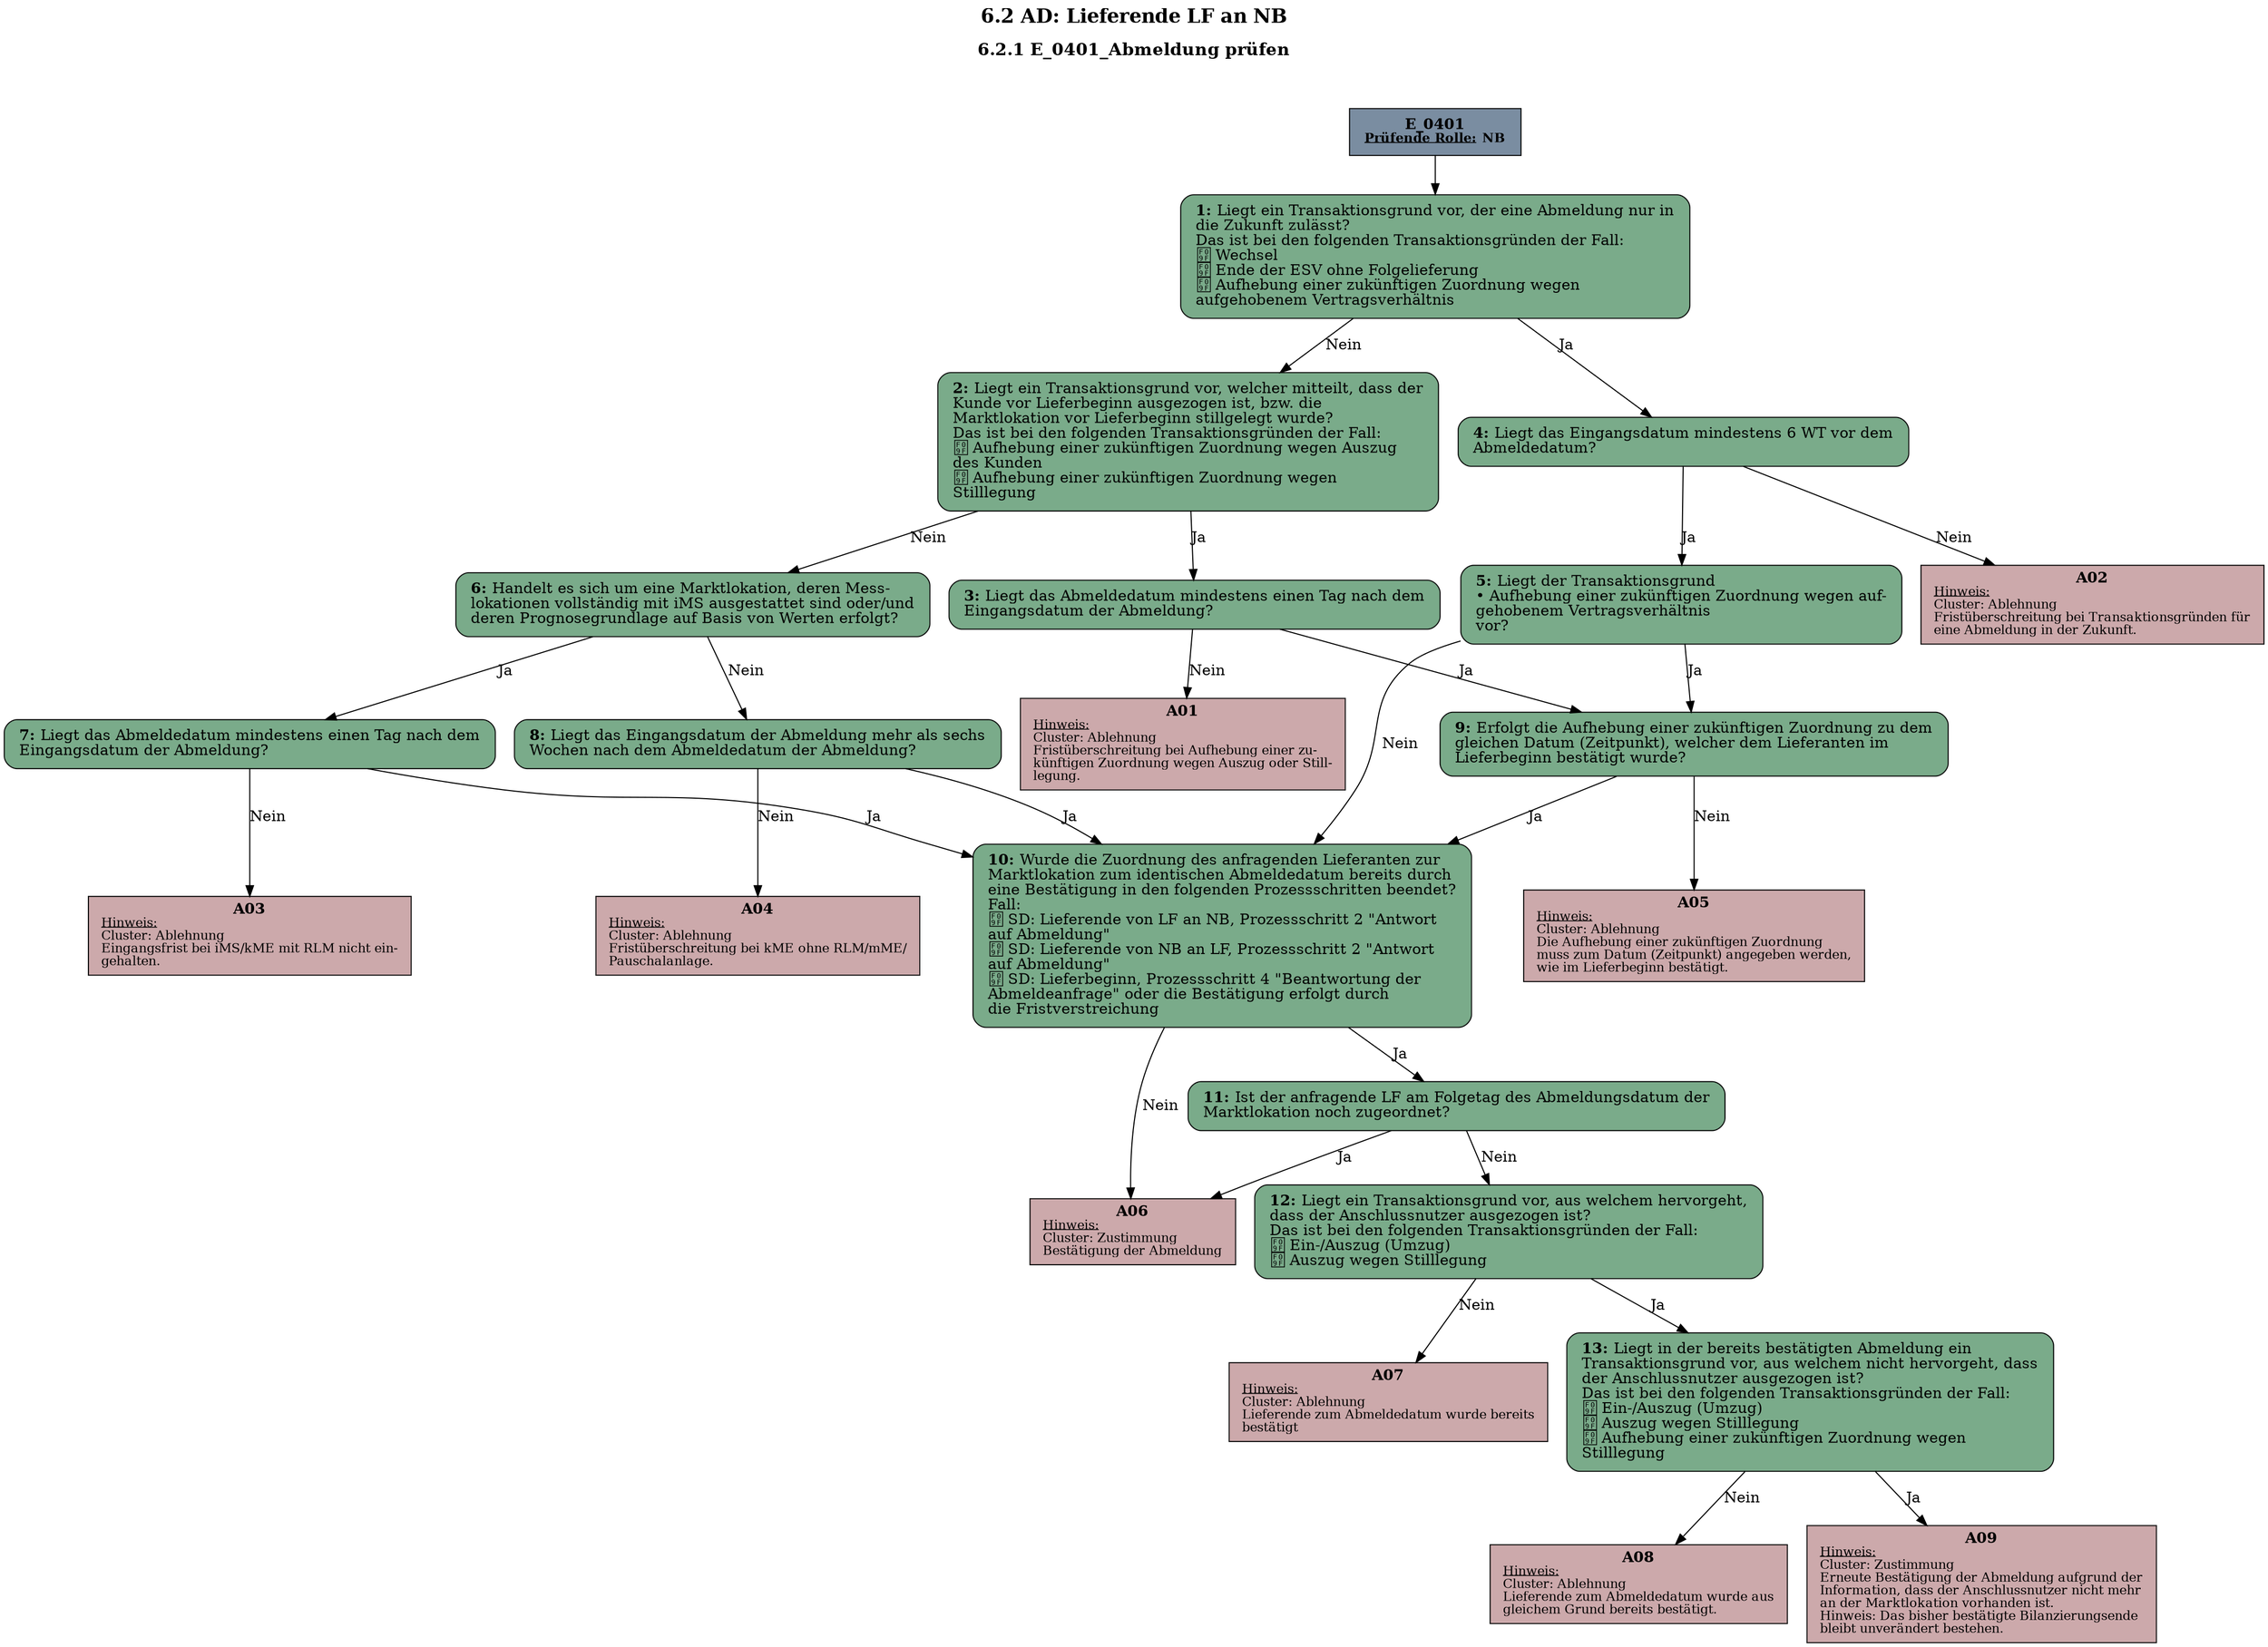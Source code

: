 digraph D {
    labelloc="t";
    label=<<B><FONT POINT-SIZE="18">6.2 AD: Lieferende LF an NB</FONT></B><BR/><BR/><B><FONT POINT-SIZE="16">6.2.1 E_0401_Abmeldung prüfen</FONT></B><BR/><BR/><BR/><BR/>>;
    "Start" [margin="0.2,0.12", shape=box, style=filled, fillcolor="#7a8da1", label=<<B>E_0401</B><BR align="center"/><FONT point-size="12"><B><U>Prüfende Rolle:</U> NB</B></FONT><BR align="center"/>>];
    "1" [margin="0.2,0.12", shape=box, style="filled,rounded", fillcolor="#7aab8a", label=<<B>1: </B>Liegt ein Transaktionsgrund vor, der eine Abmeldung nur in<BR align="left"/>die Zukunft zulässt?<BR align="left"/>Das ist bei den folgenden Transaktionsgründen der Fall:<BR align="left"/> Wechsel<BR align="left"/> Ende der ESV ohne Folgelieferung<BR align="left"/> Aufhebung einer zukünftigen Zuordnung wegen<BR align="left"/>aufgehobenem Vertragsverhältnis<BR align="left"/>>];
    "2" [margin="0.2,0.12", shape=box, style="filled,rounded", fillcolor="#7aab8a", label=<<B>2: </B>Liegt ein Transaktionsgrund vor, welcher mitteilt, dass der<BR align="left"/>Kunde vor Lieferbeginn ausgezogen ist, bzw. die<BR align="left"/>Marktlokation vor Lieferbeginn stillgelegt wurde?<BR align="left"/>Das ist bei den folgenden Transaktionsgründen der Fall:<BR align="left"/> Aufhebung einer zukünftigen Zuordnung wegen Auszug<BR align="left"/>des Kunden<BR align="left"/> Aufhebung einer zukünftigen Zuordnung wegen<BR align="left"/>Stilllegung<BR align="left"/>>];
    "3" [margin="0.2,0.12", shape=box, style="filled,rounded", fillcolor="#7aab8a", label=<<B>3: </B>Liegt das Abmeldedatum mindestens einen Tag nach dem<BR align="left"/>Eingangsdatum der Abmeldung?<BR align="left"/>>];
    "A01" [margin="0.17,0.08", shape=box, style=filled, fillcolor="#cca9ab", label=<<B>A01</B><BR align="center"/><FONT point-size="12"><U>Hinweis:</U><BR align="left"/>Cluster: Ablehnung<BR align="left"/>Fristüberschreitung bei Aufhebung einer zu-<BR align="left"/>künftigen Zuordnung wegen Auszug oder Still-<BR align="left"/>legung.<BR align="left"/></FONT>>];
    "4" [margin="0.2,0.12", shape=box, style="filled,rounded", fillcolor="#7aab8a", label=<<B>4: </B>Liegt das Eingangsdatum mindestens 6 WT vor dem<BR align="left"/>Abmeldedatum?<BR align="left"/>>];
    "A02" [margin="0.17,0.08", shape=box, style=filled, fillcolor="#cca9ab", label=<<B>A02</B><BR align="center"/><FONT point-size="12"><U>Hinweis:</U><BR align="left"/>Cluster: Ablehnung<BR align="left"/>Fristüberschreitung bei Transaktionsgründen für<BR align="left"/>eine Abmeldung in der Zukunft.<BR align="left"/></FONT>>];
    "5" [margin="0.2,0.12", shape=box, style="filled,rounded", fillcolor="#7aab8a", label=<<B>5: </B>Liegt der Transaktionsgrund<BR align="left"/>• Aufhebung einer zukünftigen Zuordnung wegen auf-<BR align="left"/>gehobenem Vertragsverhältnis<BR align="left"/>vor?<BR align="left"/>>];
    "6" [margin="0.2,0.12", shape=box, style="filled,rounded", fillcolor="#7aab8a", label=<<B>6: </B>Handelt es sich um eine Marktlokation, deren Mess-<BR align="left"/>lokationen vollständig mit iMS ausgestattet sind oder/und<BR align="left"/>deren Prognosegrundlage auf Basis von Werten erfolgt?<BR align="left"/>>];
    "7" [margin="0.2,0.12", shape=box, style="filled,rounded", fillcolor="#7aab8a", label=<<B>7: </B>Liegt das Abmeldedatum mindestens einen Tag nach dem<BR align="left"/>Eingangsdatum der Abmeldung?<BR align="left"/>>];
    "A03" [margin="0.17,0.08", shape=box, style=filled, fillcolor="#cca9ab", label=<<B>A03</B><BR align="center"/><FONT point-size="12"><U>Hinweis:</U><BR align="left"/>Cluster: Ablehnung<BR align="left"/>Eingangsfrist bei iMS/kME mit RLM nicht ein-<BR align="left"/>gehalten.<BR align="left"/></FONT>>];
    "8" [margin="0.2,0.12", shape=box, style="filled,rounded", fillcolor="#7aab8a", label=<<B>8: </B>Liegt das Eingangsdatum der Abmeldung mehr als sechs<BR align="left"/>Wochen nach dem Abmeldedatum der Abmeldung?<BR align="left"/>>];
    "A04" [margin="0.17,0.08", shape=box, style=filled, fillcolor="#cca9ab", label=<<B>A04</B><BR align="center"/><FONT point-size="12"><U>Hinweis:</U><BR align="left"/>Cluster: Ablehnung<BR align="left"/>Fristüberschreitung bei kME ohne RLM/mME/<BR align="left"/>Pauschalanlage.<BR align="left"/></FONT>>];
    "9" [margin="0.2,0.12", shape=box, style="filled,rounded", fillcolor="#7aab8a", label=<<B>9: </B>Erfolgt die Aufhebung einer zukünftigen Zuordnung zu dem<BR align="left"/>gleichen Datum (Zeitpunkt), welcher dem Lieferanten im<BR align="left"/>Lieferbeginn bestätigt wurde?<BR align="left"/>>];
    "A05" [margin="0.17,0.08", shape=box, style=filled, fillcolor="#cca9ab", label=<<B>A05</B><BR align="center"/><FONT point-size="12"><U>Hinweis:</U><BR align="left"/>Cluster: Ablehnung<BR align="left"/>Die Aufhebung einer zukünftigen Zuordnung<BR align="left"/>muss zum Datum (Zeitpunkt) angegeben werden,<BR align="left"/>wie im Lieferbeginn bestätigt.<BR align="left"/></FONT>>];
    "10" [margin="0.2,0.12", shape=box, style="filled,rounded", fillcolor="#7aab8a", label=<<B>10: </B>Wurde die Zuordnung des anfragenden Lieferanten zur<BR align="left"/>Marktlokation zum identischen Abmeldedatum bereits durch<BR align="left"/>eine Bestätigung in den folgenden Prozessschritten beendet?<BR align="left"/>Fall:<BR align="left"/> SD: Lieferende von LF an NB, Prozessschritt 2 "Antwort<BR align="left"/>auf Abmeldung"<BR align="left"/> SD: Lieferende von NB an LF, Prozessschritt 2 "Antwort<BR align="left"/>auf Abmeldung"<BR align="left"/> SD: Lieferbeginn, Prozessschritt 4 "Beantwortung der<BR align="left"/>Abmeldeanfrage" oder die Bestätigung erfolgt durch<BR align="left"/>die Fristverstreichung<BR align="left"/>>];
    "A06" [margin="0.17,0.08", shape=box, style=filled, fillcolor="#cca9ab", label=<<B>A06</B><BR align="center"/><FONT point-size="12"><U>Hinweis:</U><BR align="left"/>Cluster: Zustimmung<BR align="left"/>Bestätigung der Abmeldung<BR align="left"/></FONT>>];
    "11" [margin="0.2,0.12", shape=box, style="filled,rounded", fillcolor="#7aab8a", label=<<B>11: </B>Ist der anfragende LF am Folgetag des Abmeldungsdatum der<BR align="left"/>Marktlokation noch zugeordnet?<BR align="left"/>>];
    "12" [margin="0.2,0.12", shape=box, style="filled,rounded", fillcolor="#7aab8a", label=<<B>12: </B>Liegt ein Transaktionsgrund vor, aus welchem hervorgeht,<BR align="left"/>dass der Anschlussnutzer ausgezogen ist?<BR align="left"/>Das ist bei den folgenden Transaktionsgründen der Fall:<BR align="left"/> Ein-/Auszug (Umzug)<BR align="left"/> Auszug wegen Stilllegung<BR align="left"/>>];
    "A07" [margin="0.17,0.08", shape=box, style=filled, fillcolor="#cca9ab", label=<<B>A07</B><BR align="center"/><FONT point-size="12"><U>Hinweis:</U><BR align="left"/>Cluster: Ablehnung<BR align="left"/>Lieferende zum Abmeldedatum wurde bereits<BR align="left"/>bestätigt<BR align="left"/></FONT>>];
    "13" [margin="0.2,0.12", shape=box, style="filled,rounded", fillcolor="#7aab8a", label=<<B>13: </B>Liegt in der bereits bestätigten Abmeldung ein<BR align="left"/>Transaktionsgrund vor, aus welchem nicht hervorgeht, dass<BR align="left"/>der Anschlussnutzer ausgezogen ist?<BR align="left"/>Das ist bei den folgenden Transaktionsgründen der Fall:<BR align="left"/> Ein-/Auszug (Umzug)<BR align="left"/> Auszug wegen Stilllegung<BR align="left"/> Aufhebung einer zukünftigen Zuordnung wegen<BR align="left"/>Stilllegung<BR align="left"/>>];
    "A08" [margin="0.17,0.08", shape=box, style=filled, fillcolor="#cca9ab", label=<<B>A08</B><BR align="center"/><FONT point-size="12"><U>Hinweis:</U><BR align="left"/>Cluster: Ablehnung<BR align="left"/>Lieferende zum Abmeldedatum wurde aus<BR align="left"/>gleichem Grund bereits bestätigt.<BR align="left"/></FONT>>];
    "A09" [margin="0.17,0.08", shape=box, style=filled, fillcolor="#cca9ab", label=<<B>A09</B><BR align="center"/><FONT point-size="12"><U>Hinweis:</U><BR align="left"/>Cluster: Zustimmung<BR align="left"/>Erneute Bestätigung der Abmeldung aufgrund der<BR align="left"/>Information, dass der Anschlussnutzer nicht mehr<BR align="left"/>an der Marktlokation vorhanden ist.<BR align="left"/>Hinweis: Das bisher bestätigte Bilanzierungsende<BR align="left"/>bleibt unverändert bestehen.<BR align="left"/></FONT>>];

    "Start" -> "1";
    "1" -> "4" [label="Ja"];
    "1" -> "2" [label="Nein"];
    "2" -> "3" [label="Ja"];
    "2" -> "6" [label="Nein"];
    "3" -> "A01" [label="Nein"];
    "3" -> "9" [label="Ja"];
    "4" -> "A02" [label="Nein"];
    "4" -> "5" [label="Ja"];
    "5" -> "9" [label="Ja"];
    "5" -> "10" [label="Nein"];
    "6" -> "7" [label="Ja"];
    "6" -> "8" [label="Nein"];
    "7" -> "A03" [label="Nein"];
    "7" -> "10" [label="Ja"];
    "8" -> "A04" [label="Nein"];
    "8" -> "10" [label="Ja"];
    "9" -> "A05" [label="Nein"];
    "9" -> "10" [label="Ja"];
    "10" -> "11" [label="Ja"];
    "10" -> "A06" [label="Nein"];
    "11" -> "12" [label="Nein"];
    "11" -> "A06" [label="Ja"];
    "12" -> "A07" [label="Nein"];
    "12" -> "13" [label="Ja"];
    "13" -> "A08" [label="Nein"];
    "13" -> "A09" [label="Ja"];

    bgcolor="transparent";
}